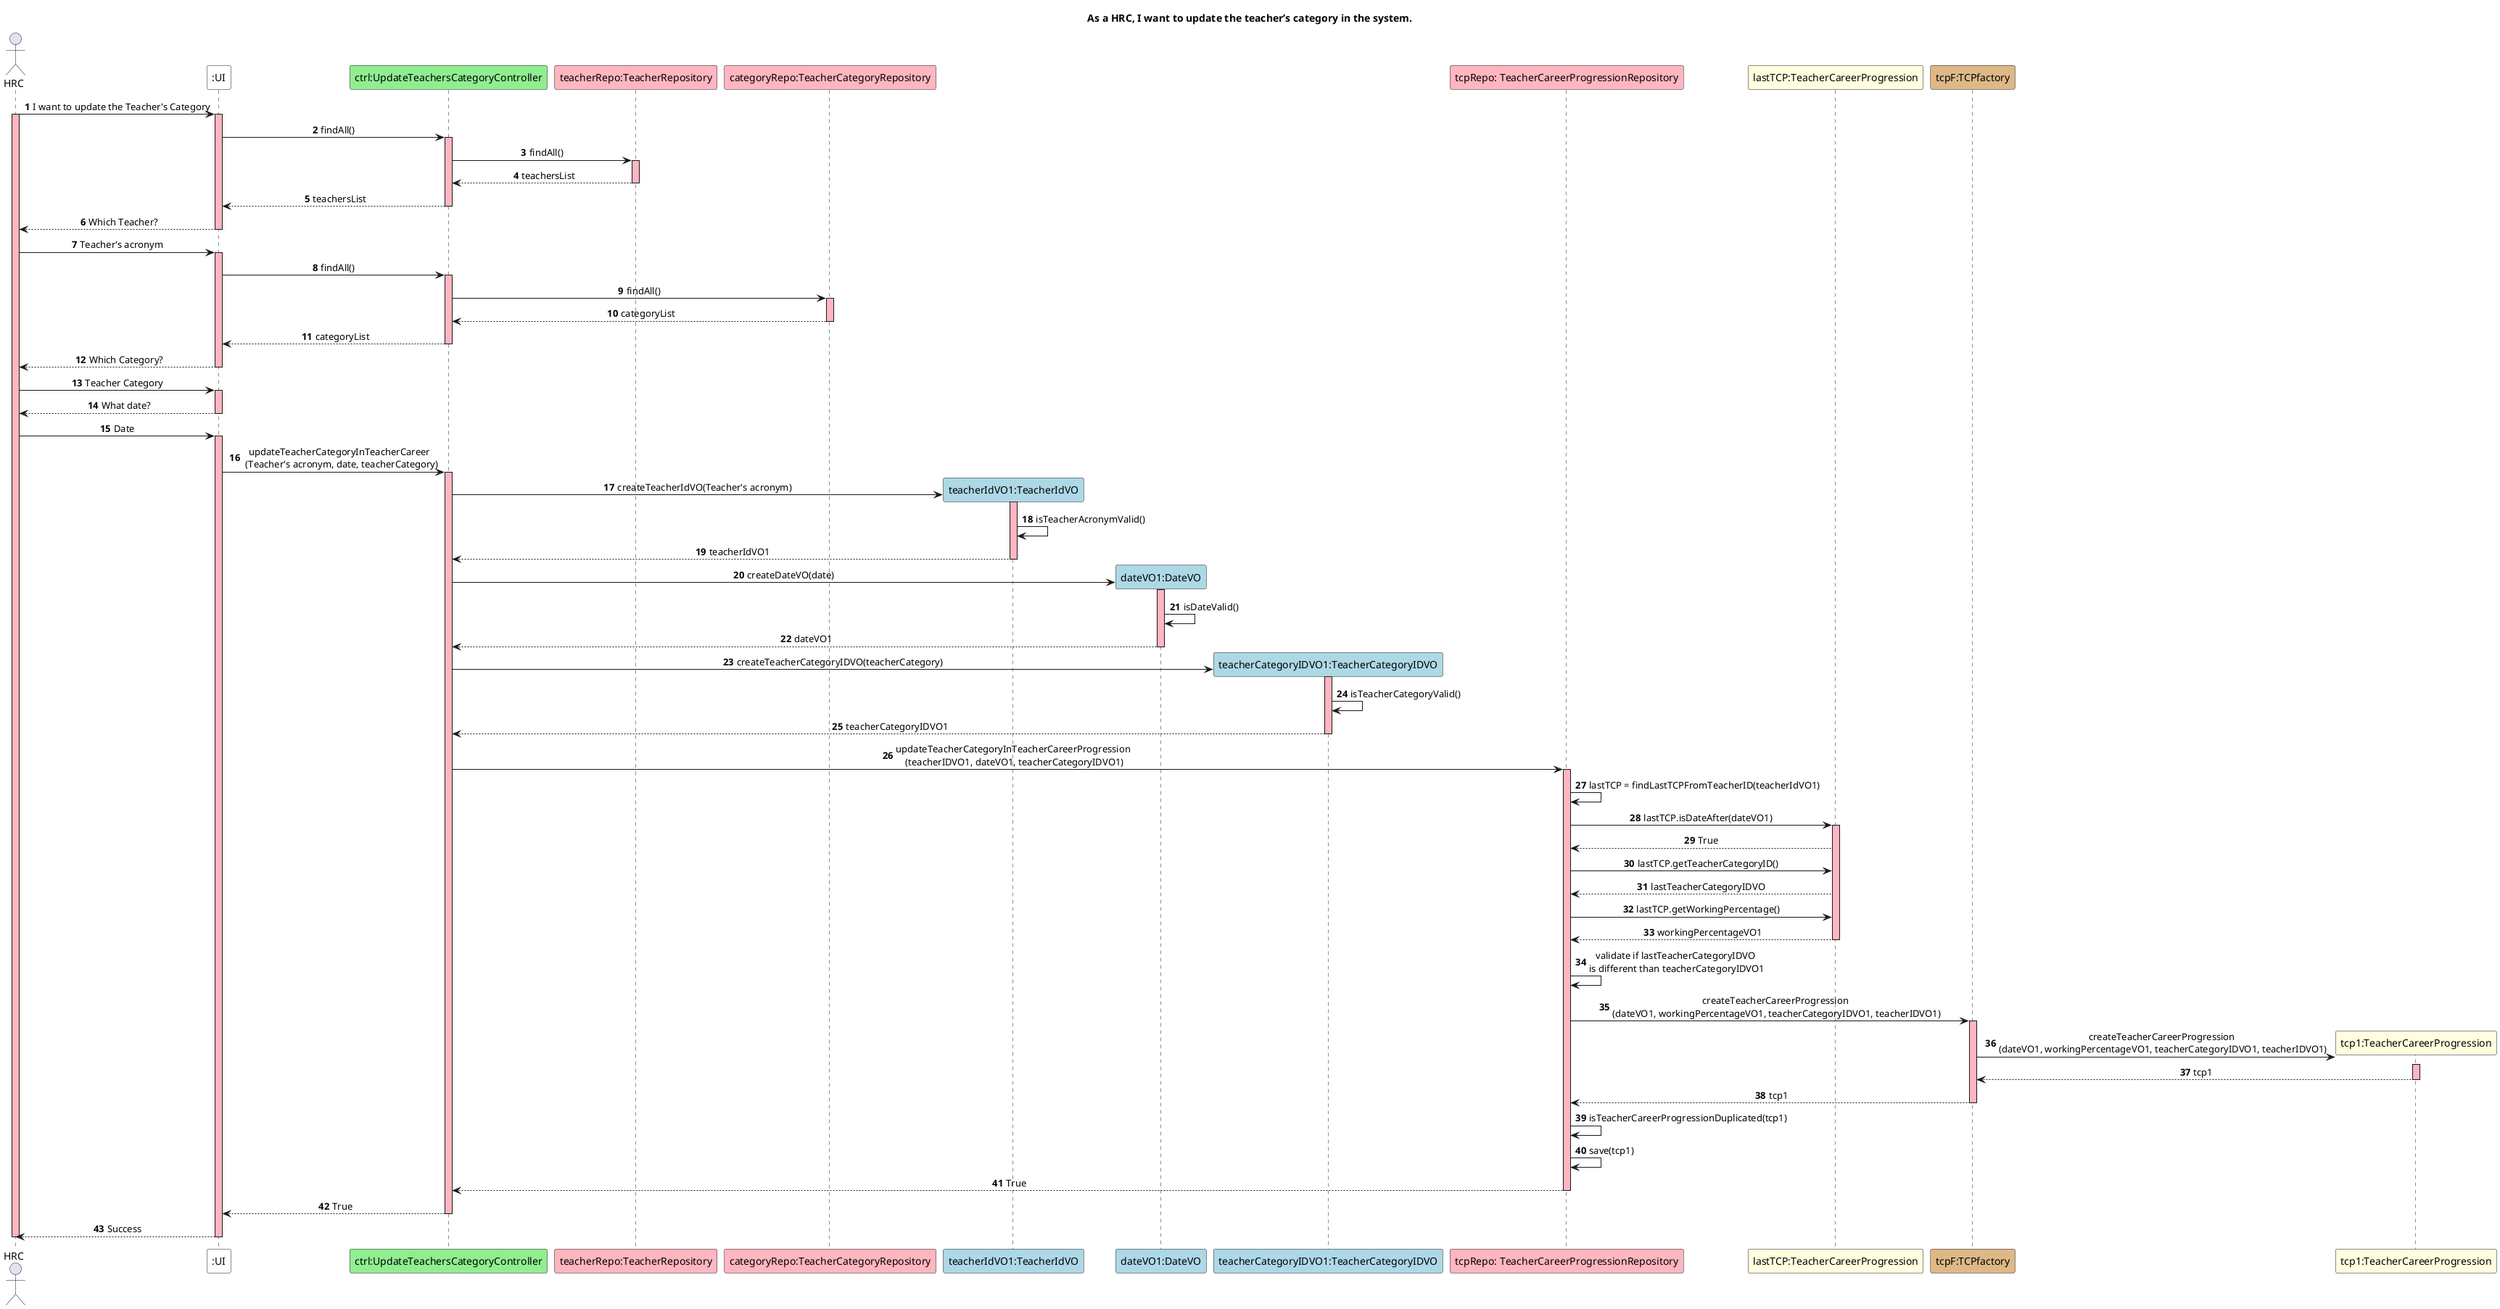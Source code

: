 @startuml
skinparam sequenceMessageAlign center
skinparam sequenceLifeLineBackgroundColor #lightpink
autonumber
title: As a HRC, I want to update the teacher’s category in the system.

actor HRC
participant ":UI" as UI #white
participant "ctrl:UpdateTeachersCategoryController" as Controller #lightgreen
participant "teacherRepo:TeacherRepository" as TRepo #lightpink
participant "categoryRepo:TeacherCategoryRepository" as TCRepo #lightpink
participant "teacherIdVO1:TeacherIdVO" as teacherIdVO1 #lightblue
participant "dateVO1:DateVO" as dateVO1 #lightblue
participant "teacherCategoryIDVO1:TeacherCategoryIDVO" as tcVO1 #lightblue
participant "tcpRepo: TeacherCareerProgressionRepository" as TCPRepo #lightpink
participant "lastTCP:TeacherCareerProgression" as TCP #lightyellow
participant "tcpF:TCPfactory" as TCPf #burlywood
participant "tcp1:TeacherCareerProgression" as TCP1 #lightyellow

HRC -> UI : I want to update the Teacher's Category
activate HRC
activate UI
UI -> Controller : findAll()
activate Controller
Controller -> TRepo : findAll()
activate TRepo
TRepo --> Controller : teachersList
deactivate TRepo
Controller --> UI : teachersList
deactivate Controller
UI --> HRC : Which Teacher?
deactivate UI
HRC -> UI : Teacher's acronym
activate UI
UI -> Controller : findAll()
activate Controller
Controller -> TCRepo : findAll()
activate TCRepo
TCRepo --> Controller : categoryList
deactivate TCRepo
Controller --> UI : categoryList
deactivate Controller
UI --> HRC : Which Category?
deactivate UI
HRC -> UI : Teacher Category
activate UI
UI --> HRC : What date?
deactivate UI
HRC -> UI : Date
activate UI
UI -> Controller : updateTeacherCategoryInTeacherCareer \n (Teacher's acronym, date, teacherCategory)
activate Controller

Controller -> teacherIdVO1** : createTeacherIdVO(Teacher's acronym)
activate teacherIdVO1
teacherIdVO1 -> teacherIdVO1 : isTeacherAcronymValid()
teacherIdVO1 --> Controller : teacherIdVO1
deactivate teacherIdVO1

Controller -> dateVO1** : createDateVO(date)
activate dateVO1
dateVO1 -> dateVO1 : isDateValid()
dateVO1 --> Controller : dateVO1
deactivate dateVO1

Controller -> tcVO1** : createTeacherCategoryIDVO(teacherCategory)
activate tcVO1
tcVO1 -> tcVO1 : isTeacherCategoryValid()
tcVO1 --> Controller : teacherCategoryIDVO1
deactivate tcVO1

Controller -> TCPRepo : updateTeacherCategoryInTeacherCareerProgression \n(teacherIDVO1, dateVO1, teacherCategoryIDVO1)
activate TCPRepo

TCPRepo -> TCPRepo : lastTCP = findLastTCPFromTeacherID(teacherIdVO1)
TCPRepo -> TCP : lastTCP.isDateAfter(dateVO1)
activate TCP
TCP --> TCPRepo: True
TCPRepo -> TCP : lastTCP.getTeacherCategoryID()
TCP --> TCPRepo : lastTeacherCategoryIDVO
TCPRepo -> TCP : lastTCP.getWorkingPercentage()
TCP --> TCPRepo : workingPercentageVO1
deactivate TCP
TCPRepo -> TCPRepo : validate if lastTeacherCategoryIDVO \nis different than teacherCategoryIDVO1

TCPRepo -> TCPf : createTeacherCareerProgression \n(dateVO1, workingPercentageVO1, teacherCategoryIDVO1, teacherIDVO1)
activate TCPf
TCPf -> TCP1** : createTeacherCareerProgression \n(dateVO1, workingPercentageVO1, teacherCategoryIDVO1, teacherIDVO1)
activate TCP1
TCP1 --> TCPf : tcp1
deactivate TCP1
TCPf --> TCPRepo : tcp1
deactivate TCPf
TCPRepo -> TCPRepo :isTeacherCareerProgressionDuplicated(tcp1)
TCPRepo -> TCPRepo: save(tcp1)
TCPRepo --> Controller : True
deactivate TCPRepo

Controller --> UI : True
deactivate Controller
UI --> HRC : Success
deactivate UI
deactivate HRC

@enduml
